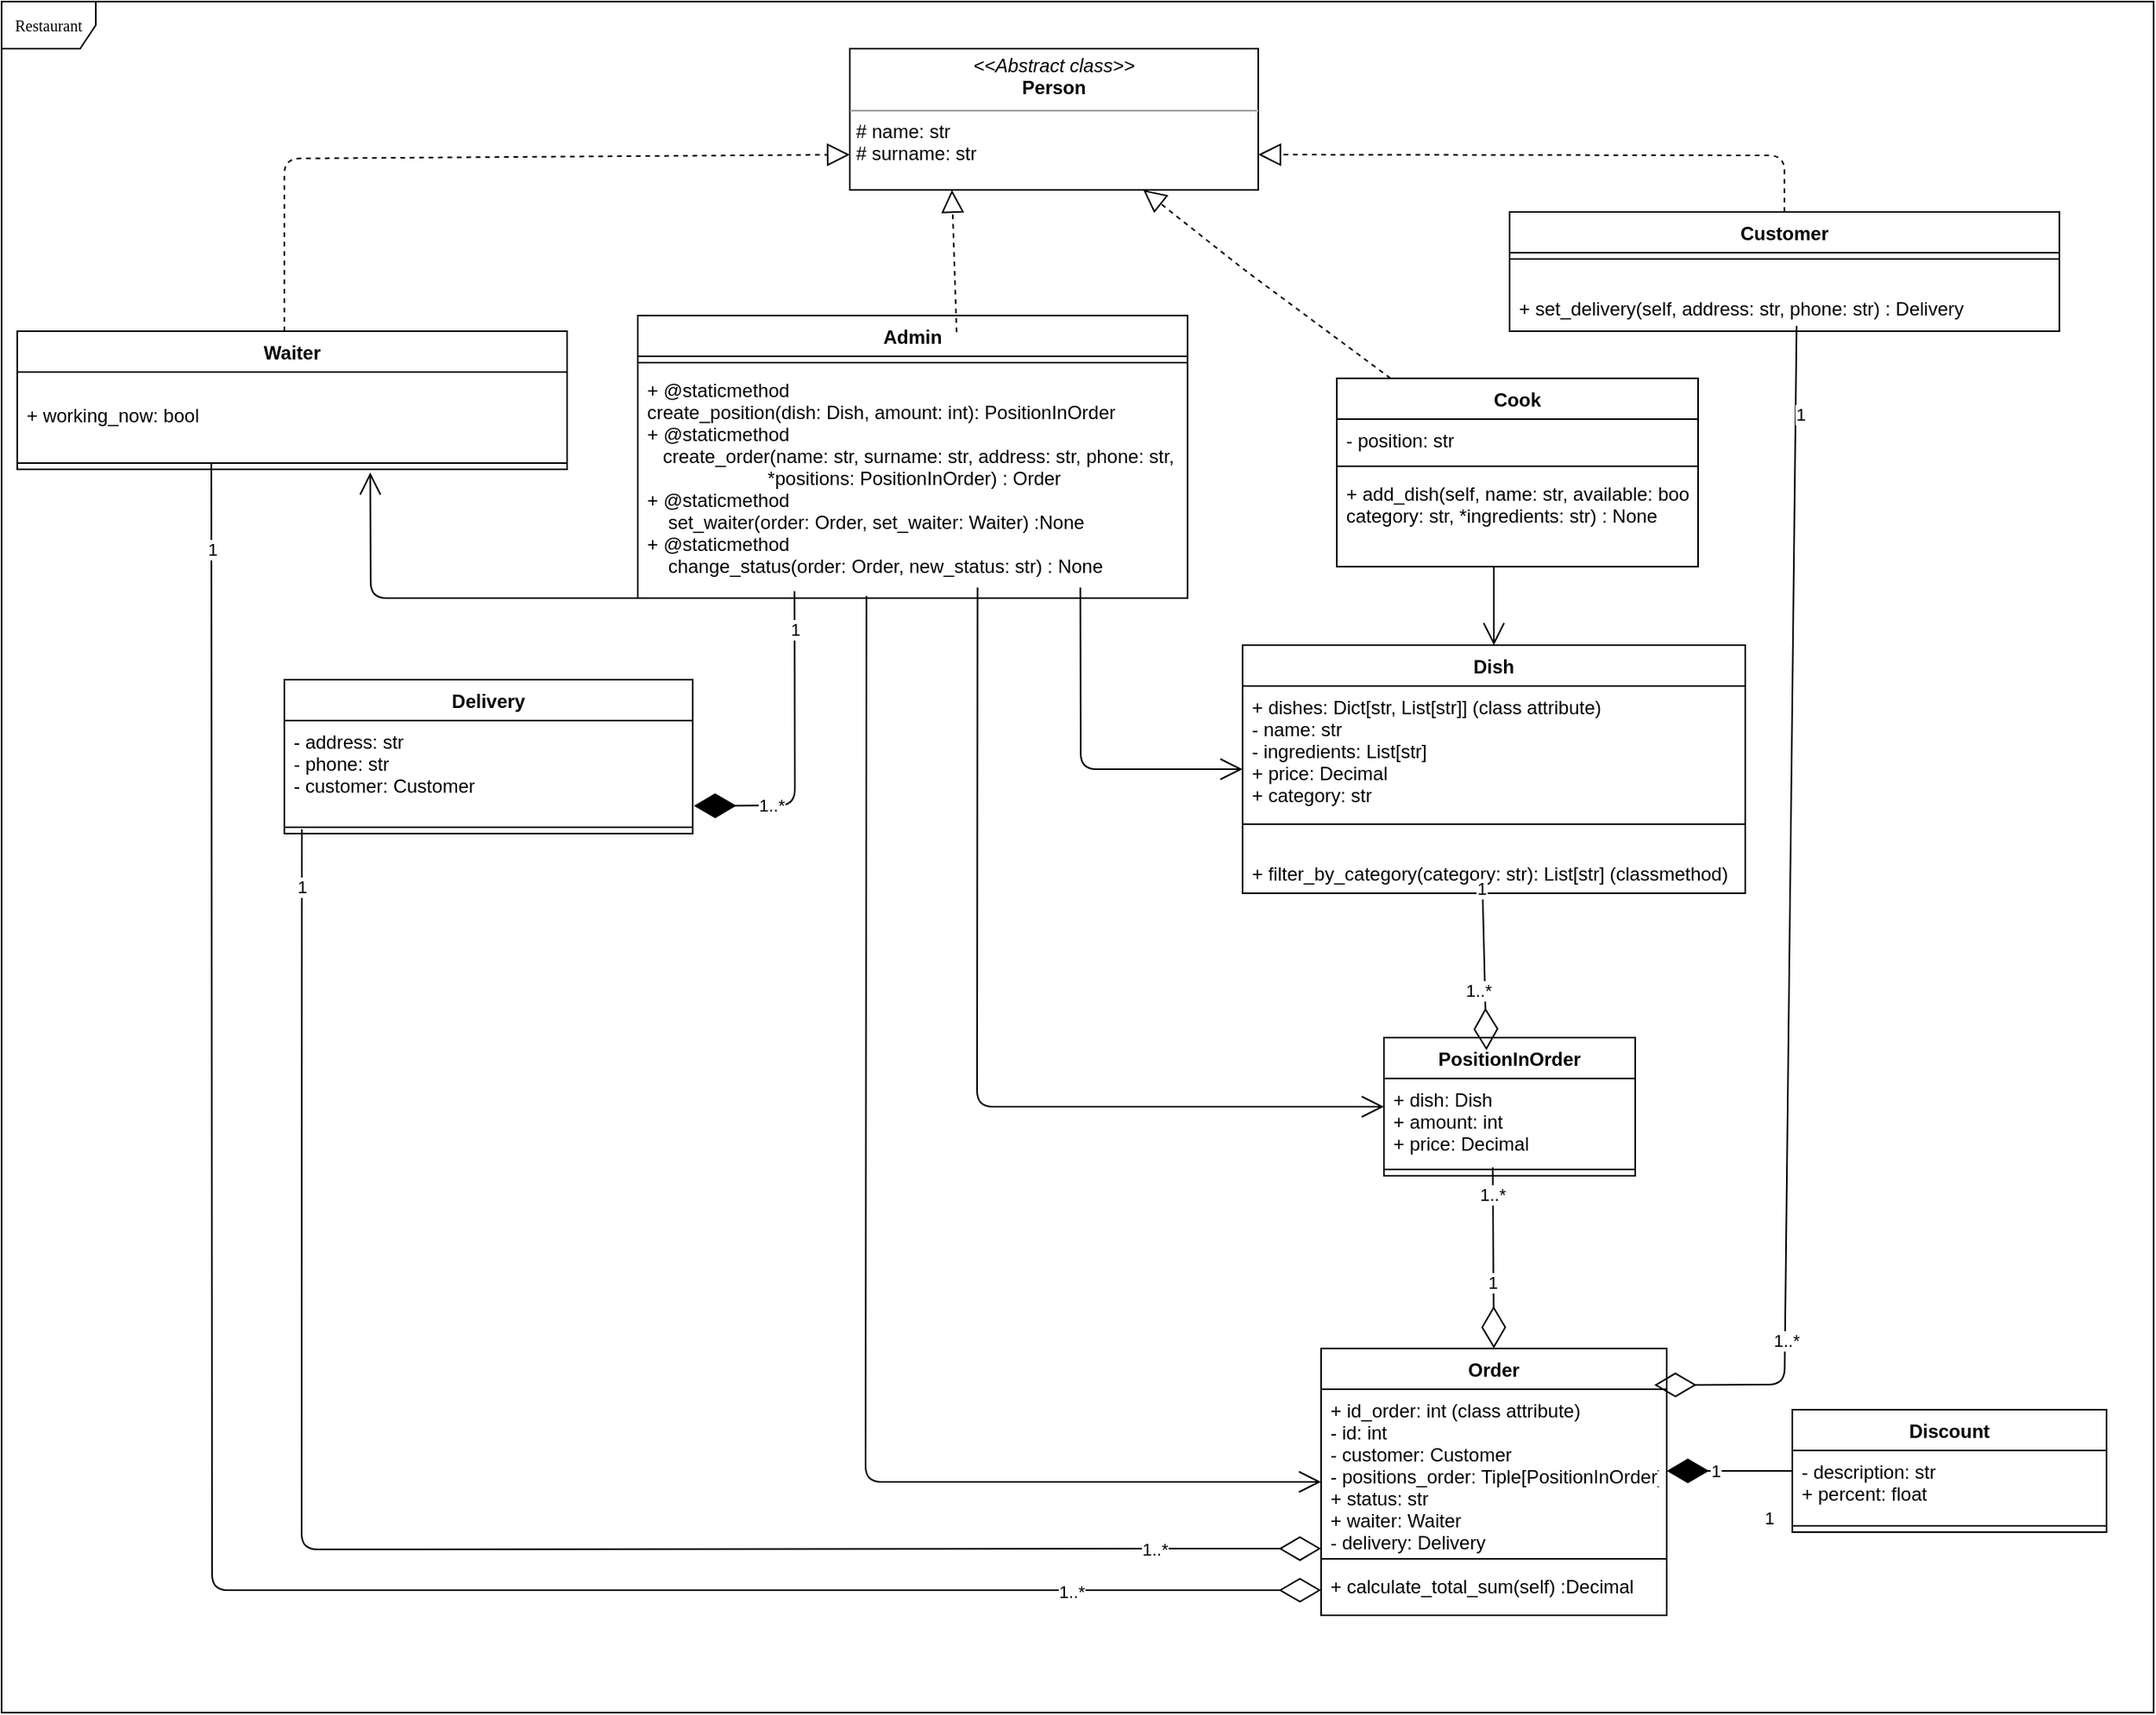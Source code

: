 <mxfile version="14.6.12" type="google"><diagram name="Page-1" id="c4acf3e9-155e-7222-9cf6-157b1a14988f"><mxGraphModel dx="1022" dy="380" grid="1" gridSize="10" guides="1" tooltips="1" connect="1" arrows="1" fold="1" page="1" pageScale="1" pageWidth="850" pageHeight="1100" background="#ffffff" math="0" shadow="0"><root><mxCell id="0"/><mxCell id="1" parent="0"/><mxCell id="17acba5748e5396b-1" value="Restaurant" style="shape=umlFrame;whiteSpace=wrap;html=1;rounded=0;shadow=0;comic=0;labelBackgroundColor=none;strokeWidth=1;fontFamily=Verdana;fontSize=10;align=center;" parent="1" vertex="1"><mxGeometry x="20" y="20" width="1370" height="1090" as="geometry"/></mxCell><mxCell id="5d2195bd80daf111-18" value="&lt;p style=&quot;margin: 0px ; margin-top: 4px ; text-align: center&quot;&gt;&lt;i&gt;&amp;lt;&amp;lt;Abstract&amp;nbsp;class&amp;gt;&amp;gt;&lt;/i&gt;&lt;br&gt;&lt;b&gt;Person&lt;/b&gt;&lt;/p&gt;&lt;hr size=&quot;1&quot;&gt;&lt;p style=&quot;margin: 0px ; margin-left: 4px&quot;&gt;# name: str&lt;br&gt;# surname: str&lt;/p&gt;&lt;p style=&quot;margin: 0px ; margin-left: 4px&quot;&gt;&lt;br&gt;&lt;/p&gt;&lt;p style=&quot;margin: 0px ; margin-left: 4px&quot;&gt;&lt;br&gt;&lt;/p&gt;" style="verticalAlign=top;align=left;overflow=fill;fontSize=12;fontFamily=Helvetica;html=1;rounded=0;shadow=0;comic=0;labelBackgroundColor=none;strokeWidth=1" parent="1" vertex="1"><mxGeometry x="560" y="50" width="260" height="90" as="geometry"/></mxCell><mxCell id="_PCVCd6CJYZOc_GiLcy5-2" value="Customer" style="swimlane;fontStyle=1;align=center;verticalAlign=top;childLayout=stackLayout;horizontal=1;startSize=26;horizontalStack=0;resizeParent=1;resizeParentMax=0;resizeLast=0;collapsible=1;marginBottom=0;" parent="1" vertex="1"><mxGeometry x="980" y="154" width="350" height="76" as="geometry"/></mxCell><mxCell id="_PCVCd6CJYZOc_GiLcy5-4" value="" style="line;strokeWidth=1;fillColor=none;align=left;verticalAlign=middle;spacingTop=-1;spacingLeft=3;spacingRight=3;rotatable=0;labelPosition=right;points=[];portConstraint=eastwest;" parent="_PCVCd6CJYZOc_GiLcy5-2" vertex="1"><mxGeometry y="26" width="350" height="8" as="geometry"/></mxCell><mxCell id="_PCVCd6CJYZOc_GiLcy5-5" value="&#10;+ set_delivery(self, address: str, phone: str) : Delivery" style="text;strokeColor=none;fillColor=none;align=left;verticalAlign=top;spacingLeft=4;spacingRight=4;overflow=hidden;rotatable=0;points=[[0,0.5],[1,0.5]];portConstraint=eastwest;" parent="_PCVCd6CJYZOc_GiLcy5-2" vertex="1"><mxGeometry y="34" width="350" height="42" as="geometry"/></mxCell><mxCell id="_PCVCd6CJYZOc_GiLcy5-6" value="Discount" style="swimlane;fontStyle=1;align=center;verticalAlign=top;childLayout=stackLayout;horizontal=1;startSize=26;horizontalStack=0;resizeParent=1;resizeParentMax=0;resizeLast=0;collapsible=1;marginBottom=0;" parent="1" vertex="1"><mxGeometry x="1160" y="917" width="200" height="78" as="geometry"/></mxCell><mxCell id="_PCVCd6CJYZOc_GiLcy5-7" value="- description: str&#10;+ percent: float&#10;" style="text;strokeColor=none;fillColor=none;align=left;verticalAlign=top;spacingLeft=4;spacingRight=4;overflow=hidden;rotatable=0;points=[[0,0.5],[1,0.5]];portConstraint=eastwest;" parent="_PCVCd6CJYZOc_GiLcy5-6" vertex="1"><mxGeometry y="26" width="200" height="44" as="geometry"/></mxCell><mxCell id="_PCVCd6CJYZOc_GiLcy5-8" value="" style="line;strokeWidth=1;fillColor=none;align=left;verticalAlign=middle;spacingTop=-1;spacingLeft=3;spacingRight=3;rotatable=0;labelPosition=right;points=[];portConstraint=eastwest;" parent="_PCVCd6CJYZOc_GiLcy5-6" vertex="1"><mxGeometry y="70" width="200" height="8" as="geometry"/></mxCell><mxCell id="_PCVCd6CJYZOc_GiLcy5-11" value="Waiter" style="swimlane;fontStyle=1;align=center;verticalAlign=top;childLayout=stackLayout;horizontal=1;startSize=26;horizontalStack=0;resizeParent=1;resizeParentMax=0;resizeLast=0;collapsible=1;marginBottom=0;" parent="1" vertex="1"><mxGeometry x="30" y="230" width="350" height="88" as="geometry"/></mxCell><mxCell id="_PCVCd6CJYZOc_GiLcy5-12" value="&#10;+ working_now: bool&#10; " style="text;strokeColor=none;fillColor=none;align=left;verticalAlign=top;spacingLeft=4;spacingRight=4;overflow=hidden;rotatable=0;points=[[0,0.5],[1,0.5]];portConstraint=eastwest;" parent="_PCVCd6CJYZOc_GiLcy5-11" vertex="1"><mxGeometry y="26" width="350" height="54" as="geometry"/></mxCell><mxCell id="_PCVCd6CJYZOc_GiLcy5-13" value="" style="line;strokeWidth=1;fillColor=none;align=left;verticalAlign=middle;spacingTop=-1;spacingLeft=3;spacingRight=3;rotatable=0;labelPosition=right;points=[];portConstraint=eastwest;" parent="_PCVCd6CJYZOc_GiLcy5-11" vertex="1"><mxGeometry y="80" width="350" height="8" as="geometry"/></mxCell><mxCell id="_PCVCd6CJYZOc_GiLcy5-18" value="" style="endArrow=block;dashed=1;endFill=0;endSize=12;html=1;exitX=0.5;exitY=0;exitDx=0;exitDy=0;entryX=1;entryY=0.75;entryDx=0;entryDy=0;" parent="1" source="_PCVCd6CJYZOc_GiLcy5-2" target="5d2195bd80daf111-18" edge="1"><mxGeometry width="160" relative="1" as="geometry"><mxPoint x="300" y="220" as="sourcePoint"/><mxPoint x="460" y="220" as="targetPoint"/><Array as="points"><mxPoint x="1155" y="118"/></Array></mxGeometry></mxCell><mxCell id="_PCVCd6CJYZOc_GiLcy5-19" value="" style="endArrow=block;dashed=1;endFill=0;endSize=12;html=1;entryX=0;entryY=0.75;entryDx=0;entryDy=0;" parent="1" target="5d2195bd80daf111-18" edge="1"><mxGeometry width="160" relative="1" as="geometry"><mxPoint x="200" y="230" as="sourcePoint"/><mxPoint x="560" y="260" as="targetPoint"/><Array as="points"><mxPoint x="200" y="120"/></Array></mxGeometry></mxCell><mxCell id="5BSvQCHA-vjKsZ0vc92s-9" value="Order" style="swimlane;fontStyle=1;align=center;verticalAlign=top;childLayout=stackLayout;horizontal=1;startSize=26;horizontalStack=0;resizeParent=1;resizeParentMax=0;resizeLast=0;collapsible=1;marginBottom=0;" parent="1" vertex="1"><mxGeometry x="860" y="878" width="220" height="170" as="geometry"/></mxCell><mxCell id="5BSvQCHA-vjKsZ0vc92s-10" value="+ id_order: int (class attribute)&#10;- id: int&#10;- customer: Customer&#10;- positions_order: Tiple[PositionInOrder]&#10;+ status: str&#10;+ waiter: Waiter &#10;- delivery: Delivery" style="text;strokeColor=none;fillColor=none;align=left;verticalAlign=top;spacingLeft=4;spacingRight=4;overflow=hidden;rotatable=0;points=[[0,0.5],[1,0.5]];portConstraint=eastwest;" parent="5BSvQCHA-vjKsZ0vc92s-9" vertex="1"><mxGeometry y="26" width="220" height="104" as="geometry"/></mxCell><mxCell id="5BSvQCHA-vjKsZ0vc92s-11" value="" style="line;strokeWidth=1;fillColor=none;align=left;verticalAlign=middle;spacingTop=-1;spacingLeft=3;spacingRight=3;rotatable=0;labelPosition=right;points=[];portConstraint=eastwest;" parent="5BSvQCHA-vjKsZ0vc92s-9" vertex="1"><mxGeometry y="130" width="220" height="8" as="geometry"/></mxCell><mxCell id="5BSvQCHA-vjKsZ0vc92s-12" value="+ calculate_total_sum(self) :Decimal" style="text;strokeColor=none;fillColor=none;align=left;verticalAlign=top;spacingLeft=4;spacingRight=4;overflow=hidden;rotatable=0;points=[[0,0.5],[1,0.5]];portConstraint=eastwest;" parent="5BSvQCHA-vjKsZ0vc92s-9" vertex="1"><mxGeometry y="138" width="220" height="32" as="geometry"/></mxCell><mxCell id="5BSvQCHA-vjKsZ0vc92s-13" value="Dish" style="swimlane;fontStyle=1;align=center;verticalAlign=top;childLayout=stackLayout;horizontal=1;startSize=26;horizontalStack=0;resizeParent=1;resizeParentMax=0;resizeLast=0;collapsible=1;marginBottom=0;" parent="1" vertex="1"><mxGeometry x="810" y="430" width="320" height="158" as="geometry"/></mxCell><mxCell id="5BSvQCHA-vjKsZ0vc92s-14" value="+ dishes: Dict[str, List[str]] (class attribute)&#10;- name: str&#10;- ingredients: List[str]&#10;+ price: Decimal&#10;+ category: str" style="text;strokeColor=none;fillColor=none;align=left;verticalAlign=top;spacingLeft=4;spacingRight=4;overflow=hidden;rotatable=0;points=[[0,0.5],[1,0.5]];portConstraint=eastwest;" parent="5BSvQCHA-vjKsZ0vc92s-13" vertex="1"><mxGeometry y="26" width="320" height="84" as="geometry"/></mxCell><mxCell id="5BSvQCHA-vjKsZ0vc92s-15" value="" style="line;strokeWidth=1;fillColor=none;align=left;verticalAlign=middle;spacingTop=-1;spacingLeft=3;spacingRight=3;rotatable=0;labelPosition=right;points=[];portConstraint=eastwest;" parent="5BSvQCHA-vjKsZ0vc92s-13" vertex="1"><mxGeometry y="110" width="320" height="8" as="geometry"/></mxCell><mxCell id="5BSvQCHA-vjKsZ0vc92s-16" value="&#10;+ filter_by_category(category: str): List[str] (classmethod)&#10;&#10;&#10;" style="text;strokeColor=none;fillColor=none;align=left;verticalAlign=top;spacingLeft=4;spacingRight=4;overflow=hidden;rotatable=0;points=[[0,0.5],[1,0.5]];portConstraint=eastwest;" parent="5BSvQCHA-vjKsZ0vc92s-13" vertex="1"><mxGeometry y="118" width="320" height="40" as="geometry"/></mxCell><mxCell id="5BSvQCHA-vjKsZ0vc92s-21" value="PositionInOrder" style="swimlane;fontStyle=1;align=center;verticalAlign=top;childLayout=stackLayout;horizontal=1;startSize=26;horizontalStack=0;resizeParent=1;resizeParentMax=0;resizeLast=0;collapsible=1;marginBottom=0;" parent="1" vertex="1"><mxGeometry x="900" y="680" width="160" height="88" as="geometry"/></mxCell><mxCell id="5BSvQCHA-vjKsZ0vc92s-22" value="+ dish: Dish&#10;+ amount: int&#10;+ price: Decimal" style="text;strokeColor=none;fillColor=none;align=left;verticalAlign=top;spacingLeft=4;spacingRight=4;overflow=hidden;rotatable=0;points=[[0,0.5],[1,0.5]];portConstraint=eastwest;" parent="5BSvQCHA-vjKsZ0vc92s-21" vertex="1"><mxGeometry y="26" width="160" height="54" as="geometry"/></mxCell><mxCell id="5BSvQCHA-vjKsZ0vc92s-23" value="" style="line;strokeWidth=1;fillColor=none;align=left;verticalAlign=middle;spacingTop=-1;spacingLeft=3;spacingRight=3;rotatable=0;labelPosition=right;points=[];portConstraint=eastwest;" parent="5BSvQCHA-vjKsZ0vc92s-21" vertex="1"><mxGeometry y="80" width="160" height="8" as="geometry"/></mxCell><mxCell id="5BSvQCHA-vjKsZ0vc92s-70" value="Delivery" style="swimlane;fontStyle=1;align=center;verticalAlign=top;childLayout=stackLayout;horizontal=1;startSize=26;horizontalStack=0;resizeParent=1;resizeParentMax=0;resizeLast=0;collapsible=1;marginBottom=0;" parent="1" vertex="1"><mxGeometry x="200" y="452" width="260" height="98" as="geometry"/></mxCell><mxCell id="5BSvQCHA-vjKsZ0vc92s-71" value="- address: str&#10;- phone: str&#10;- customer: Customer" style="text;strokeColor=none;fillColor=none;align=left;verticalAlign=top;spacingLeft=4;spacingRight=4;overflow=hidden;rotatable=0;points=[[0,0.5],[1,0.5]];portConstraint=eastwest;" parent="5BSvQCHA-vjKsZ0vc92s-70" vertex="1"><mxGeometry y="26" width="260" height="64" as="geometry"/></mxCell><mxCell id="5BSvQCHA-vjKsZ0vc92s-72" value="" style="line;strokeWidth=1;fillColor=none;align=left;verticalAlign=middle;spacingTop=-1;spacingLeft=3;spacingRight=3;rotatable=0;labelPosition=right;points=[];portConstraint=eastwest;" parent="5BSvQCHA-vjKsZ0vc92s-70" vertex="1"><mxGeometry y="90" width="260" height="8" as="geometry"/></mxCell><mxCell id="QzNCbh0KWiswrqac5RrD-1" value="Cook" style="swimlane;fontStyle=1;align=center;verticalAlign=top;childLayout=stackLayout;horizontal=1;startSize=26;horizontalStack=0;resizeParent=1;resizeParentMax=0;resizeLast=0;collapsible=1;marginBottom=0;" parent="1" vertex="1"><mxGeometry x="870" y="260" width="230" height="120" as="geometry"/></mxCell><mxCell id="QzNCbh0KWiswrqac5RrD-2" value="- position: str" style="text;strokeColor=none;fillColor=none;align=left;verticalAlign=top;spacingLeft=4;spacingRight=4;overflow=hidden;rotatable=0;points=[[0,0.5],[1,0.5]];portConstraint=eastwest;" parent="QzNCbh0KWiswrqac5RrD-1" vertex="1"><mxGeometry y="26" width="230" height="26" as="geometry"/></mxCell><mxCell id="QzNCbh0KWiswrqac5RrD-3" value="" style="line;strokeWidth=1;fillColor=none;align=left;verticalAlign=middle;spacingTop=-1;spacingLeft=3;spacingRight=3;rotatable=0;labelPosition=right;points=[];portConstraint=eastwest;" parent="QzNCbh0KWiswrqac5RrD-1" vertex="1"><mxGeometry y="52" width="230" height="8" as="geometry"/></mxCell><mxCell id="QzNCbh0KWiswrqac5RrD-4" value="+ add_dish(self, name: str, available: bool, &#10;category: str, *ingredients: str) : None" style="text;strokeColor=none;fillColor=none;align=left;verticalAlign=top;spacingLeft=4;spacingRight=4;overflow=hidden;rotatable=0;points=[[0,0.5],[1,0.5]];portConstraint=eastwest;" parent="QzNCbh0KWiswrqac5RrD-1" vertex="1"><mxGeometry y="60" width="230" height="60" as="geometry"/></mxCell><mxCell id="duW4ZWPWgtIntE0aElzq-1" value="Admin" style="swimlane;fontStyle=1;align=center;verticalAlign=top;childLayout=stackLayout;horizontal=1;startSize=26;horizontalStack=0;resizeParent=1;resizeParentMax=0;resizeLast=0;collapsible=1;marginBottom=0;" parent="1" vertex="1"><mxGeometry x="425" y="220" width="350" height="180" as="geometry"/></mxCell><mxCell id="duW4ZWPWgtIntE0aElzq-3" value="" style="line;strokeWidth=1;fillColor=none;align=left;verticalAlign=middle;spacingTop=-1;spacingLeft=3;spacingRight=3;rotatable=0;labelPosition=right;points=[];portConstraint=eastwest;" parent="duW4ZWPWgtIntE0aElzq-1" vertex="1"><mxGeometry y="26" width="350" height="8" as="geometry"/></mxCell><mxCell id="duW4ZWPWgtIntE0aElzq-4" value="+ @staticmethod &#10;create_position(dish: Dish, amount: int): PositionInOrder&#10;+ @staticmethod&#10;   create_order(name: str, surname: str, address: str, phone: str,&#10;                       *positions: PositionInOrder) : Order&#10;+ @staticmethod&#10;    set_waiter(order: Order, set_waiter: Waiter) :None&#10;+ @staticmethod&#10;    change_status(order: Order, new_status: str) : None" style="text;strokeColor=none;fillColor=none;align=left;verticalAlign=top;spacingLeft=4;spacingRight=4;overflow=hidden;rotatable=0;points=[[0,0.5],[1,0.5]];portConstraint=eastwest;" parent="duW4ZWPWgtIntE0aElzq-1" vertex="1"><mxGeometry y="34" width="350" height="146" as="geometry"/></mxCell><mxCell id="duW4ZWPWgtIntE0aElzq-5" value="" style="endArrow=block;dashed=1;endFill=0;endSize=12;html=1;" parent="1" source="QzNCbh0KWiswrqac5RrD-1" target="5d2195bd80daf111-18" edge="1"><mxGeometry width="160" relative="1" as="geometry"><mxPoint x="440" y="150" as="sourcePoint"/><mxPoint x="600" y="150" as="targetPoint"/><Array as="points"><mxPoint x="810" y="190"/></Array></mxGeometry></mxCell><mxCell id="duW4ZWPWgtIntE0aElzq-6" value="" style="endArrow=block;dashed=1;endFill=0;endSize=12;html=1;exitX=0.58;exitY=0.059;exitDx=0;exitDy=0;entryX=0.25;entryY=1;entryDx=0;entryDy=0;exitPerimeter=0;" parent="1" source="duW4ZWPWgtIntE0aElzq-1" target="5d2195bd80daf111-18" edge="1"><mxGeometry width="160" relative="1" as="geometry"><mxPoint x="440" y="150" as="sourcePoint"/><mxPoint x="600" y="150" as="targetPoint"/></mxGeometry></mxCell><mxCell id="EhmROlJ3hY4OZ1xslPFw-2" value="" style="endArrow=open;endFill=1;endSize=12;html=1;entryX=0;entryY=0.5;entryDx=0;entryDy=0;exitX=0.618;exitY=0.954;exitDx=0;exitDy=0;exitPerimeter=0;" parent="1" source="duW4ZWPWgtIntE0aElzq-4" target="5BSvQCHA-vjKsZ0vc92s-21" edge="1"><mxGeometry width="160" relative="1" as="geometry"><mxPoint x="560" y="570" as="sourcePoint"/><mxPoint x="720" y="570" as="targetPoint"/><Array as="points"><mxPoint x="641" y="724"/></Array></mxGeometry></mxCell><mxCell id="EhmROlJ3hY4OZ1xslPFw-3" value="" style="endArrow=open;endFill=1;endSize=12;html=1;exitX=0.805;exitY=0.954;exitDx=0;exitDy=0;exitPerimeter=0;" parent="1" source="duW4ZWPWgtIntE0aElzq-4" target="5BSvQCHA-vjKsZ0vc92s-13" edge="1"><mxGeometry width="160" relative="1" as="geometry"><mxPoint x="560" y="560" as="sourcePoint"/><mxPoint x="720" y="560" as="targetPoint"/><Array as="points"><mxPoint x="707" y="509"/></Array></mxGeometry></mxCell><mxCell id="EhmROlJ3hY4OZ1xslPFw-4" value="" style="endArrow=open;endFill=1;endSize=12;html=1;exitX=0.416;exitY=0.991;exitDx=0;exitDy=0;exitPerimeter=0;" parent="1" source="duW4ZWPWgtIntE0aElzq-4" target="5BSvQCHA-vjKsZ0vc92s-9" edge="1"><mxGeometry width="160" relative="1" as="geometry"><mxPoint x="560" y="570" as="sourcePoint"/><mxPoint x="720" y="570" as="targetPoint"/><Array as="points"><mxPoint x="570" y="963"/></Array></mxGeometry></mxCell><mxCell id="EhmROlJ3hY4OZ1xslPFw-5" value="" style="endArrow=diamondThin;endFill=0;endSize=24;html=1;entryX=0.408;entryY=0.091;entryDx=0;entryDy=0;exitX=0.477;exitY=0.8;exitDx=0;exitDy=0;exitPerimeter=0;entryPerimeter=0;" parent="1" source="5BSvQCHA-vjKsZ0vc92s-16" target="5BSvQCHA-vjKsZ0vc92s-21" edge="1"><mxGeometry width="160" relative="1" as="geometry"><mxPoint x="560" y="680" as="sourcePoint"/><mxPoint x="720" y="680" as="targetPoint"/><Array as="points"/></mxGeometry></mxCell><mxCell id="EhmROlJ3hY4OZ1xslPFw-6" value="1" style="edgeLabel;html=1;align=center;verticalAlign=middle;resizable=0;points=[];" parent="EhmROlJ3hY4OZ1xslPFw-5" vertex="1" connectable="0"><mxGeometry x="-0.906" y="-1" relative="1" as="geometry"><mxPoint as="offset"/></mxGeometry></mxCell><mxCell id="EhmROlJ3hY4OZ1xslPFw-7" value="1..*" style="edgeLabel;html=1;align=center;verticalAlign=middle;resizable=0;points=[];" parent="EhmROlJ3hY4OZ1xslPFw-5" vertex="1" connectable="0"><mxGeometry x="0.727" y="1" relative="1" as="geometry"><mxPoint x="-6" y="-24" as="offset"/></mxGeometry></mxCell><mxCell id="EhmROlJ3hY4OZ1xslPFw-8" value="" style="endArrow=diamondThin;endFill=0;endSize=24;html=1;entryX=0.5;entryY=0;entryDx=0;entryDy=0;exitX=0.433;exitY=0.333;exitDx=0;exitDy=0;exitPerimeter=0;" parent="1" source="5BSvQCHA-vjKsZ0vc92s-23" target="5BSvQCHA-vjKsZ0vc92s-9" edge="1"><mxGeometry width="160" relative="1" as="geometry"><mxPoint x="740" y="806" as="sourcePoint"/><mxPoint x="920" y="680" as="targetPoint"/></mxGeometry></mxCell><mxCell id="EhmROlJ3hY4OZ1xslPFw-9" value="1..*" style="edgeLabel;html=1;align=center;verticalAlign=middle;resizable=0;points=[];" parent="EhmROlJ3hY4OZ1xslPFw-8" vertex="1" connectable="0"><mxGeometry x="-0.694" y="-1" relative="1" as="geometry"><mxPoint as="offset"/></mxGeometry></mxCell><mxCell id="EhmROlJ3hY4OZ1xslPFw-10" value="1" style="edgeLabel;html=1;align=center;verticalAlign=middle;resizable=0;points=[];" parent="EhmROlJ3hY4OZ1xslPFw-8" vertex="1" connectable="0"><mxGeometry x="0.262" y="-1" relative="1" as="geometry"><mxPoint as="offset"/></mxGeometry></mxCell><mxCell id="EhmROlJ3hY4OZ1xslPFw-11" value="1" style="endArrow=diamondThin;endFill=1;endSize=24;html=1;exitX=0;exitY=0.5;exitDx=0;exitDy=0;entryX=1;entryY=0.5;entryDx=0;entryDy=0;" parent="1" source="_PCVCd6CJYZOc_GiLcy5-6" target="5BSvQCHA-vjKsZ0vc92s-10" edge="1"><mxGeometry x="0.24" width="160" relative="1" as="geometry"><mxPoint x="760" y="660" as="sourcePoint"/><mxPoint x="920" y="660" as="targetPoint"/><Array as="points"/><mxPoint as="offset"/></mxGeometry></mxCell><mxCell id="EhmROlJ3hY4OZ1xslPFw-12" value="1" style="edgeLabel;html=1;align=center;verticalAlign=middle;resizable=0;points=[];" parent="EhmROlJ3hY4OZ1xslPFw-11" vertex="1" connectable="0"><mxGeometry x="-0.649" y="1" relative="1" as="geometry"><mxPoint x="-1" y="29" as="offset"/></mxGeometry></mxCell><mxCell id="EhmROlJ3hY4OZ1xslPFw-15" value="" style="endArrow=diamondThin;endFill=0;endSize=24;html=1;exitX=0.043;exitY=0.653;exitDx=0;exitDy=0;exitPerimeter=0;entryX=0;entryY=0.75;entryDx=0;entryDy=0;" parent="1" source="5BSvQCHA-vjKsZ0vc92s-72" target="5BSvQCHA-vjKsZ0vc92s-9" edge="1"><mxGeometry width="160" relative="1" as="geometry"><mxPoint x="760" y="680" as="sourcePoint"/><mxPoint x="920" y="680" as="targetPoint"/><Array as="points"><mxPoint x="211" y="1006"/></Array></mxGeometry></mxCell><mxCell id="EhmROlJ3hY4OZ1xslPFw-16" value="1" style="edgeLabel;html=1;align=center;verticalAlign=middle;resizable=0;points=[];" parent="EhmROlJ3hY4OZ1xslPFw-15" vertex="1" connectable="0"><mxGeometry x="-0.933" relative="1" as="geometry"><mxPoint as="offset"/></mxGeometry></mxCell><mxCell id="EhmROlJ3hY4OZ1xslPFw-17" value="1..*" style="edgeLabel;html=1;align=center;verticalAlign=middle;resizable=0;points=[];" parent="EhmROlJ3hY4OZ1xslPFw-15" vertex="1" connectable="0"><mxGeometry x="0.808" relative="1" as="geometry"><mxPoint as="offset"/></mxGeometry></mxCell><mxCell id="EhmROlJ3hY4OZ1xslPFw-18" value="" style="endArrow=diamondThin;endFill=0;endSize=24;html=1;exitX=0.353;exitY=0.431;exitDx=0;exitDy=0;exitPerimeter=0;entryX=0;entryY=0.5;entryDx=0;entryDy=0;" parent="1" source="_PCVCd6CJYZOc_GiLcy5-13" target="5BSvQCHA-vjKsZ0vc92s-12" edge="1"><mxGeometry width="160" relative="1" as="geometry"><mxPoint x="590" y="570" as="sourcePoint"/><mxPoint x="750" y="570" as="targetPoint"/><Array as="points"><mxPoint x="154" y="1032"/></Array></mxGeometry></mxCell><mxCell id="EhmROlJ3hY4OZ1xslPFw-19" value="1" style="edgeLabel;html=1;align=center;verticalAlign=middle;resizable=0;points=[];" parent="EhmROlJ3hY4OZ1xslPFw-18" vertex="1" connectable="0"><mxGeometry x="-0.923" relative="1" as="geometry"><mxPoint as="offset"/></mxGeometry></mxCell><mxCell id="EhmROlJ3hY4OZ1xslPFw-20" value="1..*" style="edgeLabel;html=1;align=center;verticalAlign=middle;resizable=0;points=[];" parent="EhmROlJ3hY4OZ1xslPFw-18" vertex="1" connectable="0"><mxGeometry x="0.777" y="-1" relative="1" as="geometry"><mxPoint as="offset"/></mxGeometry></mxCell><mxCell id="EhmROlJ3hY4OZ1xslPFw-22" value="" style="endArrow=diamondThin;endFill=0;endSize=24;html=1;entryX=0.964;entryY=0.137;entryDx=0;entryDy=0;exitX=0.522;exitY=0.921;exitDx=0;exitDy=0;exitPerimeter=0;entryPerimeter=0;" parent="1" source="_PCVCd6CJYZOc_GiLcy5-5" target="5BSvQCHA-vjKsZ0vc92s-9" edge="1"><mxGeometry width="160" relative="1" as="geometry"><mxPoint x="590" y="570" as="sourcePoint"/><mxPoint x="750" y="570" as="targetPoint"/><Array as="points"><mxPoint x="1155" y="901"/></Array></mxGeometry></mxCell><mxCell id="EhmROlJ3hY4OZ1xslPFw-23" value="1" style="edgeLabel;html=1;align=center;verticalAlign=middle;resizable=0;points=[];" parent="EhmROlJ3hY4OZ1xslPFw-22" vertex="1" connectable="0"><mxGeometry x="-0.854" y="3" relative="1" as="geometry"><mxPoint y="1" as="offset"/></mxGeometry></mxCell><mxCell id="EhmROlJ3hY4OZ1xslPFw-24" value="1..*" style="edgeLabel;html=1;align=center;verticalAlign=middle;resizable=0;points=[];" parent="EhmROlJ3hY4OZ1xslPFw-22" vertex="1" connectable="0"><mxGeometry x="0.707" y="1" relative="1" as="geometry"><mxPoint x="-1" as="offset"/></mxGeometry></mxCell><mxCell id="EhmROlJ3hY4OZ1xslPFw-25" value="" style="endArrow=open;endFill=1;endSize=12;html=1;entryX=0.5;entryY=0;entryDx=0;entryDy=0;" parent="1" target="5BSvQCHA-vjKsZ0vc92s-13" edge="1"><mxGeometry width="160" relative="1" as="geometry"><mxPoint x="970" y="380" as="sourcePoint"/><mxPoint x="750" y="550" as="targetPoint"/></mxGeometry></mxCell><mxCell id="EhmROlJ3hY4OZ1xslPFw-30" value="" style="endArrow=open;endFill=1;endSize=12;html=1;entryX=0.642;entryY=1.25;entryDx=0;entryDy=0;entryPerimeter=0;exitX=0;exitY=1;exitDx=0;exitDy=0;" parent="1" source="duW4ZWPWgtIntE0aElzq-1" target="_PCVCd6CJYZOc_GiLcy5-13" edge="1"><mxGeometry width="160" relative="1" as="geometry"><mxPoint x="440" y="302" as="sourcePoint"/><mxPoint x="750" y="450" as="targetPoint"/><Array as="points"><mxPoint x="255" y="400"/></Array></mxGeometry></mxCell><mxCell id="kZ49CWwPAABwZfCpgUOC-1" value="" style="endArrow=diamondThin;endFill=1;endSize=24;html=1;exitX=0.285;exitY=0.97;exitDx=0;exitDy=0;exitPerimeter=0;entryX=1.003;entryY=0.849;entryDx=0;entryDy=0;entryPerimeter=0;" edge="1" parent="1" source="duW4ZWPWgtIntE0aElzq-4" target="5BSvQCHA-vjKsZ0vc92s-71"><mxGeometry width="160" relative="1" as="geometry"><mxPoint x="710" y="480" as="sourcePoint"/><mxPoint x="870" y="480" as="targetPoint"/><Array as="points"><mxPoint x="525" y="532"/></Array></mxGeometry></mxCell><mxCell id="kZ49CWwPAABwZfCpgUOC-2" value="1" style="edgeLabel;html=1;align=center;verticalAlign=middle;resizable=0;points=[];" vertex="1" connectable="0" parent="kZ49CWwPAABwZfCpgUOC-1"><mxGeometry x="-0.76" relative="1" as="geometry"><mxPoint as="offset"/></mxGeometry></mxCell><mxCell id="kZ49CWwPAABwZfCpgUOC-3" value="1..*" style="edgeLabel;html=1;align=center;verticalAlign=middle;resizable=0;points=[];" vertex="1" connectable="0" parent="kZ49CWwPAABwZfCpgUOC-1"><mxGeometry x="0.513" relative="1" as="geometry"><mxPoint as="offset"/></mxGeometry></mxCell></root></mxGraphModel></diagram></mxfile>